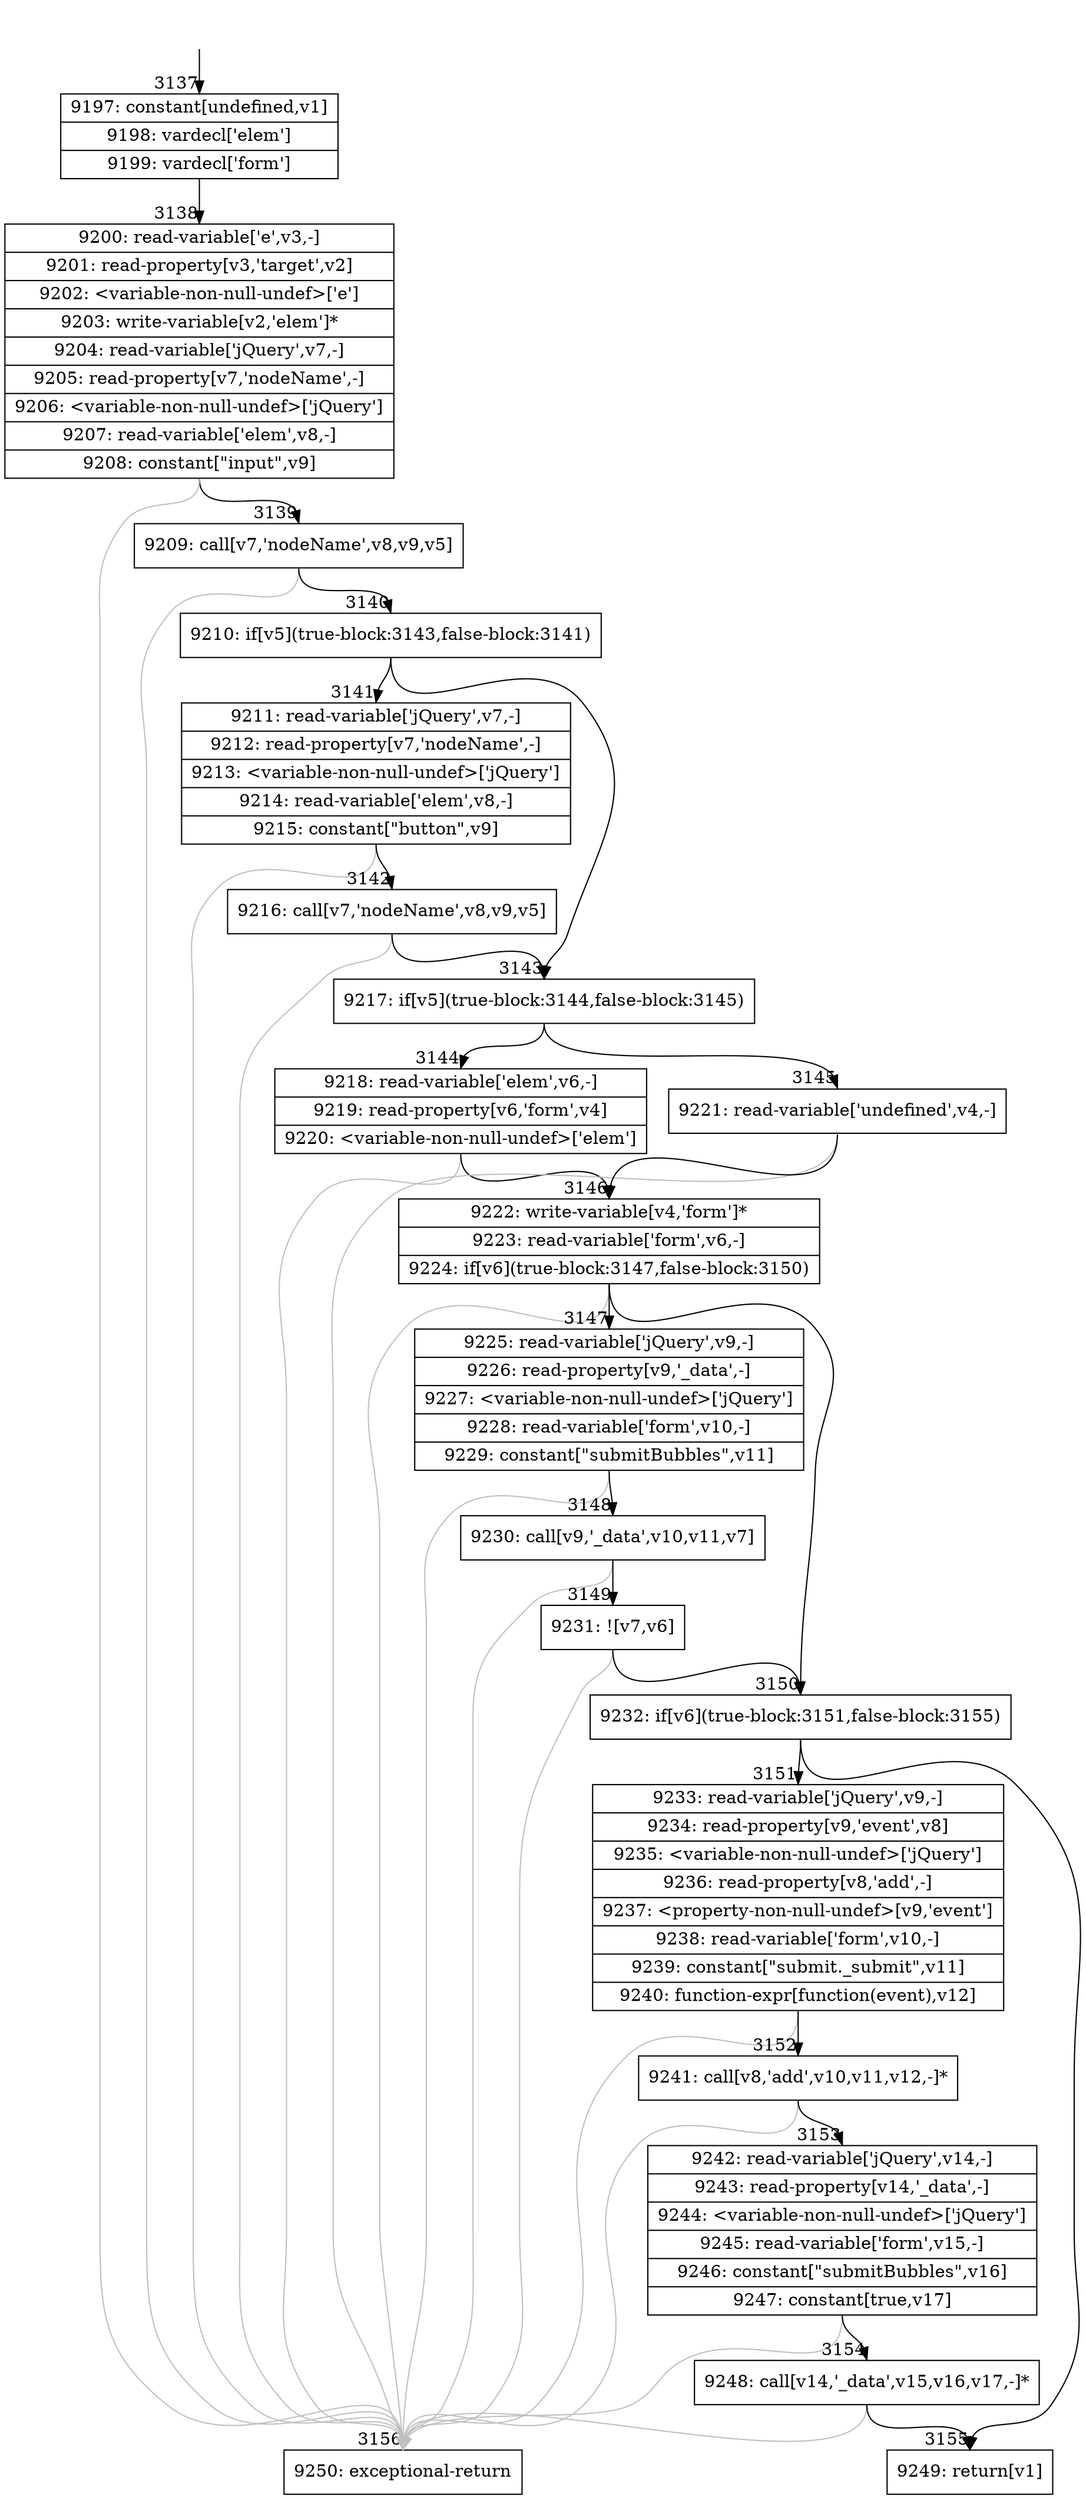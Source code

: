 digraph {
rankdir="TD"
BB_entry194[shape=none,label=""];
BB_entry194 -> BB3137 [tailport=s, headport=n, headlabel="    3137"]
BB3137 [shape=record label="{9197: constant[undefined,v1]|9198: vardecl['elem']|9199: vardecl['form']}" ] 
BB3137 -> BB3138 [tailport=s, headport=n, headlabel="      3138"]
BB3138 [shape=record label="{9200: read-variable['e',v3,-]|9201: read-property[v3,'target',v2]|9202: \<variable-non-null-undef\>['e']|9203: write-variable[v2,'elem']*|9204: read-variable['jQuery',v7,-]|9205: read-property[v7,'nodeName',-]|9206: \<variable-non-null-undef\>['jQuery']|9207: read-variable['elem',v8,-]|9208: constant[\"input\",v9]}" ] 
BB3138 -> BB3139 [tailport=s, headport=n, headlabel="      3139"]
BB3138 -> BB3156 [tailport=s, headport=n, color=gray, headlabel="      3156"]
BB3139 [shape=record label="{9209: call[v7,'nodeName',v8,v9,v5]}" ] 
BB3139 -> BB3140 [tailport=s, headport=n, headlabel="      3140"]
BB3139 -> BB3156 [tailport=s, headport=n, color=gray]
BB3140 [shape=record label="{9210: if[v5](true-block:3143,false-block:3141)}" ] 
BB3140 -> BB3143 [tailport=s, headport=n, headlabel="      3143"]
BB3140 -> BB3141 [tailport=s, headport=n, headlabel="      3141"]
BB3141 [shape=record label="{9211: read-variable['jQuery',v7,-]|9212: read-property[v7,'nodeName',-]|9213: \<variable-non-null-undef\>['jQuery']|9214: read-variable['elem',v8,-]|9215: constant[\"button\",v9]}" ] 
BB3141 -> BB3142 [tailport=s, headport=n, headlabel="      3142"]
BB3141 -> BB3156 [tailport=s, headport=n, color=gray]
BB3142 [shape=record label="{9216: call[v7,'nodeName',v8,v9,v5]}" ] 
BB3142 -> BB3143 [tailport=s, headport=n]
BB3142 -> BB3156 [tailport=s, headport=n, color=gray]
BB3143 [shape=record label="{9217: if[v5](true-block:3144,false-block:3145)}" ] 
BB3143 -> BB3144 [tailport=s, headport=n, headlabel="      3144"]
BB3143 -> BB3145 [tailport=s, headport=n, headlabel="      3145"]
BB3144 [shape=record label="{9218: read-variable['elem',v6,-]|9219: read-property[v6,'form',v4]|9220: \<variable-non-null-undef\>['elem']}" ] 
BB3144 -> BB3146 [tailport=s, headport=n, headlabel="      3146"]
BB3144 -> BB3156 [tailport=s, headport=n, color=gray]
BB3145 [shape=record label="{9221: read-variable['undefined',v4,-]}" ] 
BB3145 -> BB3146 [tailport=s, headport=n]
BB3145 -> BB3156 [tailport=s, headport=n, color=gray]
BB3146 [shape=record label="{9222: write-variable[v4,'form']*|9223: read-variable['form',v6,-]|9224: if[v6](true-block:3147,false-block:3150)}" ] 
BB3146 -> BB3150 [tailport=s, headport=n, headlabel="      3150"]
BB3146 -> BB3147 [tailport=s, headport=n, headlabel="      3147"]
BB3146 -> BB3156 [tailport=s, headport=n, color=gray]
BB3147 [shape=record label="{9225: read-variable['jQuery',v9,-]|9226: read-property[v9,'_data',-]|9227: \<variable-non-null-undef\>['jQuery']|9228: read-variable['form',v10,-]|9229: constant[\"submitBubbles\",v11]}" ] 
BB3147 -> BB3148 [tailport=s, headport=n, headlabel="      3148"]
BB3147 -> BB3156 [tailport=s, headport=n, color=gray]
BB3148 [shape=record label="{9230: call[v9,'_data',v10,v11,v7]}" ] 
BB3148 -> BB3149 [tailport=s, headport=n, headlabel="      3149"]
BB3148 -> BB3156 [tailport=s, headport=n, color=gray]
BB3149 [shape=record label="{9231: ![v7,v6]}" ] 
BB3149 -> BB3150 [tailport=s, headport=n]
BB3149 -> BB3156 [tailport=s, headport=n, color=gray]
BB3150 [shape=record label="{9232: if[v6](true-block:3151,false-block:3155)}" ] 
BB3150 -> BB3151 [tailport=s, headport=n, headlabel="      3151"]
BB3150 -> BB3155 [tailport=s, headport=n, headlabel="      3155"]
BB3151 [shape=record label="{9233: read-variable['jQuery',v9,-]|9234: read-property[v9,'event',v8]|9235: \<variable-non-null-undef\>['jQuery']|9236: read-property[v8,'add',-]|9237: \<property-non-null-undef\>[v9,'event']|9238: read-variable['form',v10,-]|9239: constant[\"submit._submit\",v11]|9240: function-expr[function(event),v12]}" ] 
BB3151 -> BB3152 [tailport=s, headport=n, headlabel="      3152"]
BB3151 -> BB3156 [tailport=s, headport=n, color=gray]
BB3152 [shape=record label="{9241: call[v8,'add',v10,v11,v12,-]*}" ] 
BB3152 -> BB3153 [tailport=s, headport=n, headlabel="      3153"]
BB3152 -> BB3156 [tailport=s, headport=n, color=gray]
BB3153 [shape=record label="{9242: read-variable['jQuery',v14,-]|9243: read-property[v14,'_data',-]|9244: \<variable-non-null-undef\>['jQuery']|9245: read-variable['form',v15,-]|9246: constant[\"submitBubbles\",v16]|9247: constant[true,v17]}" ] 
BB3153 -> BB3154 [tailport=s, headport=n, headlabel="      3154"]
BB3153 -> BB3156 [tailport=s, headport=n, color=gray]
BB3154 [shape=record label="{9248: call[v14,'_data',v15,v16,v17,-]*}" ] 
BB3154 -> BB3155 [tailport=s, headport=n]
BB3154 -> BB3156 [tailport=s, headport=n, color=gray]
BB3155 [shape=record label="{9249: return[v1]}" ] 
BB3156 [shape=record label="{9250: exceptional-return}" ] 
}
